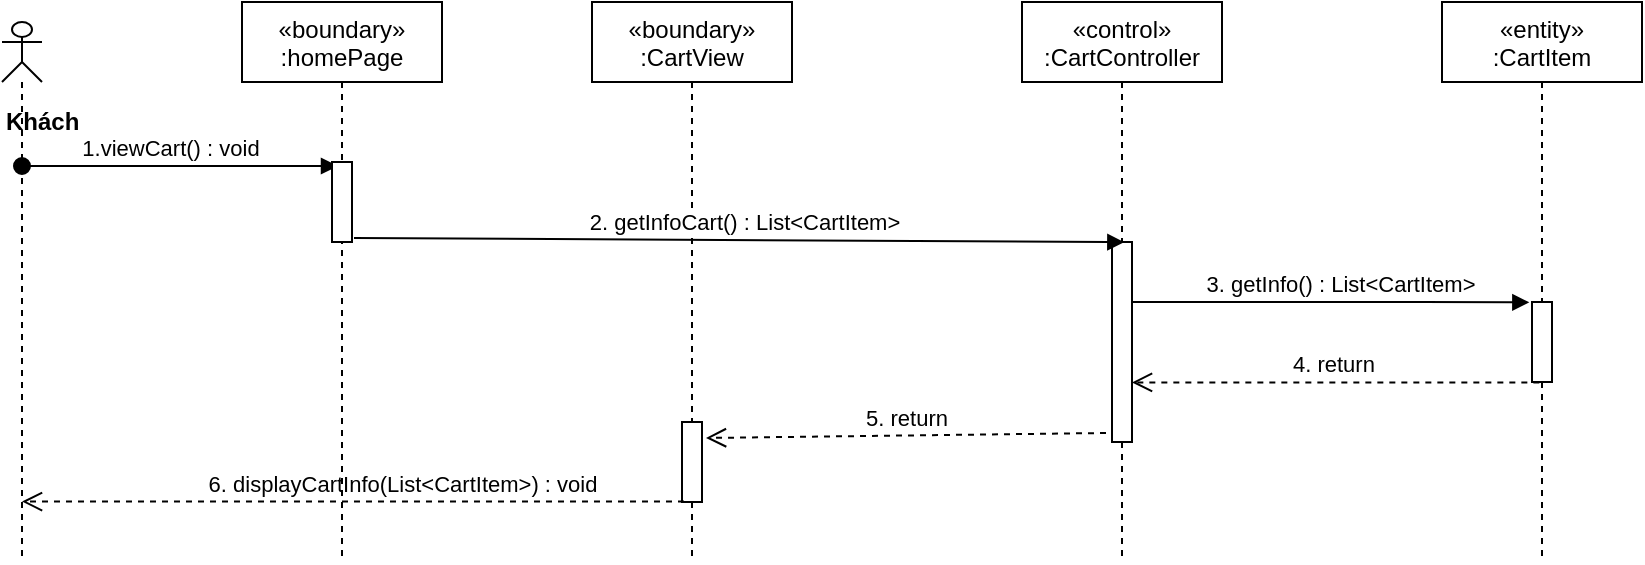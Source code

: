 <mxfile version="14.7.0" type="device"><diagram id="kgpKYQtTHZ0yAKxKKP6v" name="Page-1"><mxGraphModel dx="1108" dy="425" grid="1" gridSize="10" guides="1" tooltips="1" connect="1" arrows="1" fold="1" page="1" pageScale="1" pageWidth="850" pageHeight="1100" math="0" shadow="0"><root><mxCell id="0"/><mxCell id="1" parent="0"/><mxCell id="AyrRQ5OWU3sJBnbY8tf0-1" value="«boundary»&#10;:CartView" style="shape=umlLifeline;perimeter=lifelinePerimeter;container=1;collapsible=0;recursiveResize=0;rounded=0;shadow=0;strokeWidth=1;" parent="1" vertex="1"><mxGeometry x="325" y="80" width="100" height="280" as="geometry"/></mxCell><mxCell id="AyrRQ5OWU3sJBnbY8tf0-2" value="" style="points=[];perimeter=orthogonalPerimeter;rounded=0;shadow=0;strokeWidth=1;" parent="AyrRQ5OWU3sJBnbY8tf0-1" vertex="1"><mxGeometry x="45" y="210" width="10" height="40" as="geometry"/></mxCell><mxCell id="AyrRQ5OWU3sJBnbY8tf0-4" value="«control»&#10;:CartController" style="shape=umlLifeline;perimeter=lifelinePerimeter;container=1;collapsible=0;recursiveResize=0;rounded=0;shadow=0;strokeWidth=1;" parent="1" vertex="1"><mxGeometry x="540" y="80" width="100" height="280" as="geometry"/></mxCell><mxCell id="AyrRQ5OWU3sJBnbY8tf0-5" value="" style="points=[];perimeter=orthogonalPerimeter;rounded=0;shadow=0;strokeWidth=1;" parent="AyrRQ5OWU3sJBnbY8tf0-4" vertex="1"><mxGeometry x="45" y="120" width="10" height="100" as="geometry"/></mxCell><mxCell id="AyrRQ5OWU3sJBnbY8tf0-6" value="&lt;div&gt;&lt;b&gt;Khách&lt;/b&gt;&lt;/div&gt;" style="shape=umlLifeline;participant=umlActor;perimeter=lifelinePerimeter;whiteSpace=wrap;html=1;container=1;collapsible=0;recursiveResize=0;verticalAlign=top;spacingTop=36;outlineConnect=0;align=left;size=30;" parent="1" vertex="1"><mxGeometry x="30" y="90" width="20" height="270" as="geometry"/></mxCell><mxCell id="AyrRQ5OWU3sJBnbY8tf0-7" value="1.viewCart() : void" style="verticalAlign=bottom;startArrow=oval;endArrow=block;startSize=8;shadow=0;strokeWidth=1;entryX=0.3;entryY=0.05;entryDx=0;entryDy=0;entryPerimeter=0;" parent="1" source="AyrRQ5OWU3sJBnbY8tf0-6" target="mxo71h86B-rT-JVsQwlE-3" edge="1"><mxGeometry x="-0.06" relative="1" as="geometry"><mxPoint x="100" y="170" as="sourcePoint"/><mxPoint as="offset"/><mxPoint x="170" y="163" as="targetPoint"/></mxGeometry></mxCell><mxCell id="AyrRQ5OWU3sJBnbY8tf0-10" value="2. getInfoCart() : List&amp;lt;CartItem&amp;gt;" style="html=1;verticalAlign=bottom;endArrow=block;entryX=0.617;entryY=0.001;entryDx=0;entryDy=0;entryPerimeter=0;exitX=1.1;exitY=0.95;exitDx=0;exitDy=0;exitPerimeter=0;" parent="1" source="mxo71h86B-rT-JVsQwlE-3" target="AyrRQ5OWU3sJBnbY8tf0-5" edge="1"><mxGeometry x="0.014" width="80" relative="1" as="geometry"><mxPoint x="320" y="248" as="sourcePoint"/><mxPoint x="500" y="210" as="targetPoint"/><mxPoint as="offset"/></mxGeometry></mxCell><mxCell id="AyrRQ5OWU3sJBnbY8tf0-12" value="«entity»&#10;:CartItem" style="shape=umlLifeline;perimeter=lifelinePerimeter;container=1;collapsible=0;recursiveResize=0;rounded=0;shadow=0;strokeWidth=1;" parent="1" vertex="1"><mxGeometry x="750" y="80" width="100" height="280" as="geometry"/></mxCell><mxCell id="AyrRQ5OWU3sJBnbY8tf0-13" value="" style="points=[];perimeter=orthogonalPerimeter;rounded=0;shadow=0;strokeWidth=1;" parent="AyrRQ5OWU3sJBnbY8tf0-12" vertex="1"><mxGeometry x="45" y="150" width="10" height="40" as="geometry"/></mxCell><mxCell id="AyrRQ5OWU3sJBnbY8tf0-14" value="3. getInfo() : List&amp;lt;CartItem&amp;gt;" style="html=1;verticalAlign=bottom;endArrow=block;entryX=-0.133;entryY=0.004;entryDx=0;entryDy=0;entryPerimeter=0;" parent="1" source="AyrRQ5OWU3sJBnbY8tf0-5" target="AyrRQ5OWU3sJBnbY8tf0-13" edge="1"><mxGeometry x="0.041" width="80" relative="1" as="geometry"><mxPoint x="995" y="260.12" as="sourcePoint"/><mxPoint x="1000" y="190" as="targetPoint"/><mxPoint as="offset"/><Array as="points"><mxPoint x="730" y="230"/></Array></mxGeometry></mxCell><mxCell id="AyrRQ5OWU3sJBnbY8tf0-15" value="4. return&amp;nbsp;" style="html=1;verticalAlign=bottom;endArrow=open;dashed=1;endSize=8;exitX=0.367;exitY=1.006;exitDx=0;exitDy=0;exitPerimeter=0;" parent="1" source="AyrRQ5OWU3sJBnbY8tf0-13" target="AyrRQ5OWU3sJBnbY8tf0-5" edge="1"><mxGeometry relative="1" as="geometry"><mxPoint x="1000" y="360" as="sourcePoint"/><mxPoint x="989.5" y="290.18" as="targetPoint"/></mxGeometry></mxCell><mxCell id="mxo71h86B-rT-JVsQwlE-1" value="6. displayCartInfo(List&amp;lt;CartItem&amp;gt;) : void" style="html=1;verticalAlign=bottom;endArrow=open;dashed=1;endSize=8;exitX=0.1;exitY=0.994;exitDx=0;exitDy=0;exitPerimeter=0;" parent="1" source="AyrRQ5OWU3sJBnbY8tf0-2" target="AyrRQ5OWU3sJBnbY8tf0-6" edge="1"><mxGeometry x="-0.149" relative="1" as="geometry"><mxPoint x="460" y="220" as="sourcePoint"/><mxPoint x="154" y="222" as="targetPoint"/><mxPoint as="offset"/></mxGeometry></mxCell><mxCell id="mxo71h86B-rT-JVsQwlE-2" value="«boundary»&#10;:homePage" style="shape=umlLifeline;perimeter=lifelinePerimeter;container=1;collapsible=0;recursiveResize=0;rounded=0;shadow=0;strokeWidth=1;" parent="1" vertex="1"><mxGeometry x="150" y="80" width="100" height="280" as="geometry"/></mxCell><mxCell id="mxo71h86B-rT-JVsQwlE-3" value="" style="points=[];perimeter=orthogonalPerimeter;rounded=0;shadow=0;strokeWidth=1;" parent="mxo71h86B-rT-JVsQwlE-2" vertex="1"><mxGeometry x="45" y="80" width="10" height="40" as="geometry"/></mxCell><mxCell id="fZkuh8h2a_kQTWFW1DT8-1" value="5. return" style="html=1;verticalAlign=bottom;endArrow=open;dashed=1;endSize=8;exitX=-0.3;exitY=0.955;exitDx=0;exitDy=0;exitPerimeter=0;entryX=1.2;entryY=0.2;entryDx=0;entryDy=0;entryPerimeter=0;" edge="1" parent="1" source="AyrRQ5OWU3sJBnbY8tf0-5" target="AyrRQ5OWU3sJBnbY8tf0-2"><mxGeometry relative="1" as="geometry"><mxPoint x="460" y="320" as="sourcePoint"/><mxPoint x="380" y="320" as="targetPoint"/></mxGeometry></mxCell></root></mxGraphModel></diagram></mxfile>
